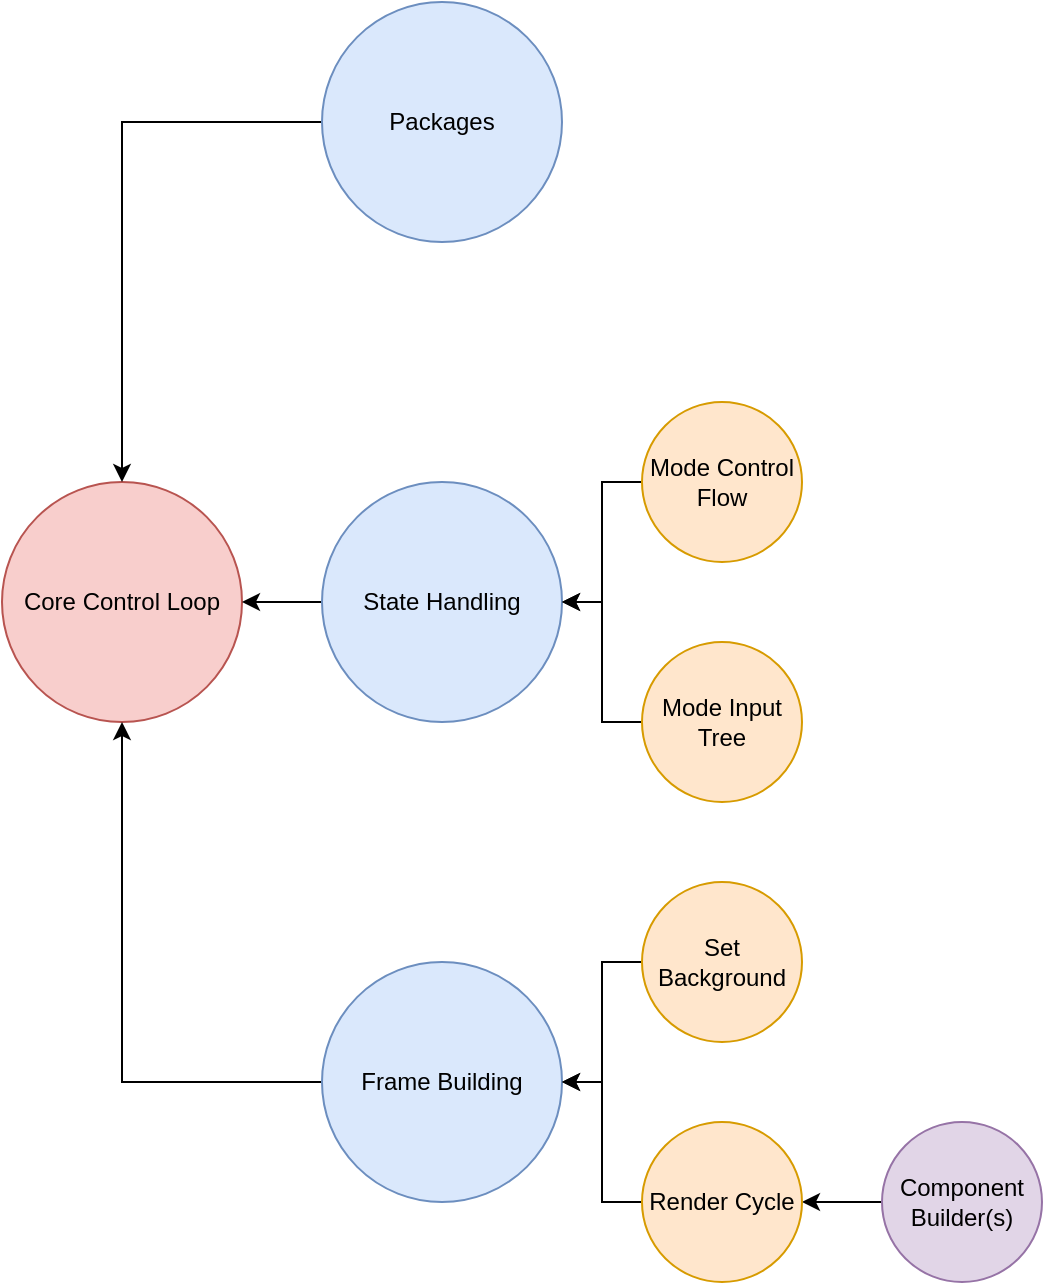 <mxfile version="24.7.12">
  <diagram name="Page-1" id="iKhlQT_c42wQWKejstnw">
    <mxGraphModel dx="1687" dy="875" grid="1" gridSize="10" guides="1" tooltips="1" connect="1" arrows="1" fold="1" page="1" pageScale="1" pageWidth="850" pageHeight="1100" math="0" shadow="0">
      <root>
        <mxCell id="0" />
        <mxCell id="1" parent="0" />
        <mxCell id="v8kga1jSf4P2K5tbw9KO-1" value="Core Control Loop" style="ellipse;whiteSpace=wrap;html=1;aspect=fixed;fillColor=#f8cecc;strokeColor=#b85450;" vertex="1" parent="1">
          <mxGeometry x="160" y="320" width="120" height="120" as="geometry" />
        </mxCell>
        <mxCell id="v8kga1jSf4P2K5tbw9KO-8" style="edgeStyle=orthogonalEdgeStyle;rounded=0;orthogonalLoop=1;jettySize=auto;html=1;exitX=0;exitY=0.5;exitDx=0;exitDy=0;entryX=0.5;entryY=1;entryDx=0;entryDy=0;" edge="1" parent="1" source="v8kga1jSf4P2K5tbw9KO-2" target="v8kga1jSf4P2K5tbw9KO-1">
          <mxGeometry relative="1" as="geometry" />
        </mxCell>
        <mxCell id="v8kga1jSf4P2K5tbw9KO-2" value="Frame Building" style="ellipse;whiteSpace=wrap;html=1;aspect=fixed;fillColor=#dae8fc;strokeColor=#6c8ebf;" vertex="1" parent="1">
          <mxGeometry x="320" y="560" width="120" height="120" as="geometry" />
        </mxCell>
        <mxCell id="v8kga1jSf4P2K5tbw9KO-7" style="edgeStyle=orthogonalEdgeStyle;rounded=0;orthogonalLoop=1;jettySize=auto;html=1;exitX=0;exitY=0.5;exitDx=0;exitDy=0;entryX=0.5;entryY=0;entryDx=0;entryDy=0;" edge="1" parent="1" source="v8kga1jSf4P2K5tbw9KO-3" target="v8kga1jSf4P2K5tbw9KO-1">
          <mxGeometry relative="1" as="geometry" />
        </mxCell>
        <mxCell id="v8kga1jSf4P2K5tbw9KO-3" value="Packages" style="ellipse;whiteSpace=wrap;html=1;aspect=fixed;fillColor=#dae8fc;strokeColor=#6c8ebf;" vertex="1" parent="1">
          <mxGeometry x="320" y="80" width="120" height="120" as="geometry" />
        </mxCell>
        <mxCell id="v8kga1jSf4P2K5tbw9KO-5" style="edgeStyle=orthogonalEdgeStyle;rounded=0;orthogonalLoop=1;jettySize=auto;html=1;exitX=0;exitY=0.5;exitDx=0;exitDy=0;entryX=1;entryY=0.5;entryDx=0;entryDy=0;" edge="1" parent="1" source="v8kga1jSf4P2K5tbw9KO-4" target="v8kga1jSf4P2K5tbw9KO-1">
          <mxGeometry relative="1" as="geometry" />
        </mxCell>
        <mxCell id="v8kga1jSf4P2K5tbw9KO-4" value="State Handling" style="ellipse;whiteSpace=wrap;html=1;aspect=fixed;fillColor=#dae8fc;strokeColor=#6c8ebf;" vertex="1" parent="1">
          <mxGeometry x="320" y="320" width="120" height="120" as="geometry" />
        </mxCell>
        <mxCell id="v8kga1jSf4P2K5tbw9KO-16" style="edgeStyle=orthogonalEdgeStyle;rounded=0;orthogonalLoop=1;jettySize=auto;html=1;exitX=0;exitY=0.5;exitDx=0;exitDy=0;entryX=1;entryY=0.5;entryDx=0;entryDy=0;" edge="1" parent="1" source="v8kga1jSf4P2K5tbw9KO-9" target="v8kga1jSf4P2K5tbw9KO-4">
          <mxGeometry relative="1" as="geometry" />
        </mxCell>
        <mxCell id="v8kga1jSf4P2K5tbw9KO-9" value="Mode Control Flow" style="ellipse;whiteSpace=wrap;html=1;aspect=fixed;fillColor=#ffe6cc;strokeColor=#d79b00;" vertex="1" parent="1">
          <mxGeometry x="480" y="280" width="80" height="80" as="geometry" />
        </mxCell>
        <mxCell id="v8kga1jSf4P2K5tbw9KO-15" style="edgeStyle=orthogonalEdgeStyle;rounded=0;orthogonalLoop=1;jettySize=auto;html=1;exitX=0;exitY=0.5;exitDx=0;exitDy=0;entryX=1;entryY=0.5;entryDx=0;entryDy=0;" edge="1" parent="1" source="v8kga1jSf4P2K5tbw9KO-10" target="v8kga1jSf4P2K5tbw9KO-4">
          <mxGeometry relative="1" as="geometry" />
        </mxCell>
        <mxCell id="v8kga1jSf4P2K5tbw9KO-10" value="Mode Input Tree" style="ellipse;whiteSpace=wrap;html=1;aspect=fixed;fillColor=#ffe6cc;strokeColor=#d79b00;" vertex="1" parent="1">
          <mxGeometry x="480" y="400" width="80" height="80" as="geometry" />
        </mxCell>
        <mxCell id="v8kga1jSf4P2K5tbw9KO-23" style="edgeStyle=orthogonalEdgeStyle;rounded=0;orthogonalLoop=1;jettySize=auto;html=1;exitX=0;exitY=0.5;exitDx=0;exitDy=0;entryX=1;entryY=0.5;entryDx=0;entryDy=0;" edge="1" parent="1" source="v8kga1jSf4P2K5tbw9KO-17" target="v8kga1jSf4P2K5tbw9KO-20">
          <mxGeometry relative="1" as="geometry" />
        </mxCell>
        <mxCell id="v8kga1jSf4P2K5tbw9KO-17" value="Component Builder(s)" style="ellipse;whiteSpace=wrap;html=1;aspect=fixed;fillColor=#e1d5e7;strokeColor=#9673a6;" vertex="1" parent="1">
          <mxGeometry x="600" y="640" width="80" height="80" as="geometry" />
        </mxCell>
        <mxCell id="v8kga1jSf4P2K5tbw9KO-22" style="edgeStyle=orthogonalEdgeStyle;rounded=0;orthogonalLoop=1;jettySize=auto;html=1;exitX=0;exitY=0.5;exitDx=0;exitDy=0;entryX=1;entryY=0.5;entryDx=0;entryDy=0;" edge="1" parent="1" source="v8kga1jSf4P2K5tbw9KO-18" target="v8kga1jSf4P2K5tbw9KO-2">
          <mxGeometry relative="1" as="geometry" />
        </mxCell>
        <mxCell id="v8kga1jSf4P2K5tbw9KO-18" value="&lt;div&gt;Set&lt;/div&gt;Background" style="ellipse;whiteSpace=wrap;html=1;aspect=fixed;fillColor=#ffe6cc;strokeColor=#d79b00;" vertex="1" parent="1">
          <mxGeometry x="480" y="520" width="80" height="80" as="geometry" />
        </mxCell>
        <mxCell id="v8kga1jSf4P2K5tbw9KO-21" style="edgeStyle=orthogonalEdgeStyle;rounded=0;orthogonalLoop=1;jettySize=auto;html=1;exitX=0;exitY=0.5;exitDx=0;exitDy=0;entryX=1;entryY=0.5;entryDx=0;entryDy=0;" edge="1" parent="1" source="v8kga1jSf4P2K5tbw9KO-20" target="v8kga1jSf4P2K5tbw9KO-2">
          <mxGeometry relative="1" as="geometry" />
        </mxCell>
        <mxCell id="v8kga1jSf4P2K5tbw9KO-20" value="Render Cycle" style="ellipse;whiteSpace=wrap;html=1;aspect=fixed;fillColor=#ffe6cc;strokeColor=#d79b00;" vertex="1" parent="1">
          <mxGeometry x="480" y="640" width="80" height="80" as="geometry" />
        </mxCell>
      </root>
    </mxGraphModel>
  </diagram>
</mxfile>

